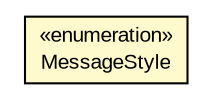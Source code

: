 #!/usr/local/bin/dot
#
# Class diagram 
# Generated by UMLGraph version R5_6-24-gf6e263 (http://www.umlgraph.org/)
#

digraph G {
	edge [fontname="arial",fontsize=10,labelfontname="arial",labelfontsize=10];
	node [fontname="arial",fontsize=10,shape=plaintext];
	nodesep=0.25;
	ranksep=0.5;
	rankdir=LR;
	// com.gwtplatform.carstore.client.application.widget.message.MessageStyle
	c337797 [label=<<table title="com.gwtplatform.carstore.client.application.widget.message.MessageStyle" border="0" cellborder="1" cellspacing="0" cellpadding="2" port="p" bgcolor="lemonChiffon" href="./MessageStyle.html">
		<tr><td><table border="0" cellspacing="0" cellpadding="1">
<tr><td align="center" balign="center"> &#171;enumeration&#187; </td></tr>
<tr><td align="center" balign="center"> MessageStyle </td></tr>
		</table></td></tr>
		</table>>, URL="./MessageStyle.html", fontname="arial", fontcolor="black", fontsize=10.0];
}

